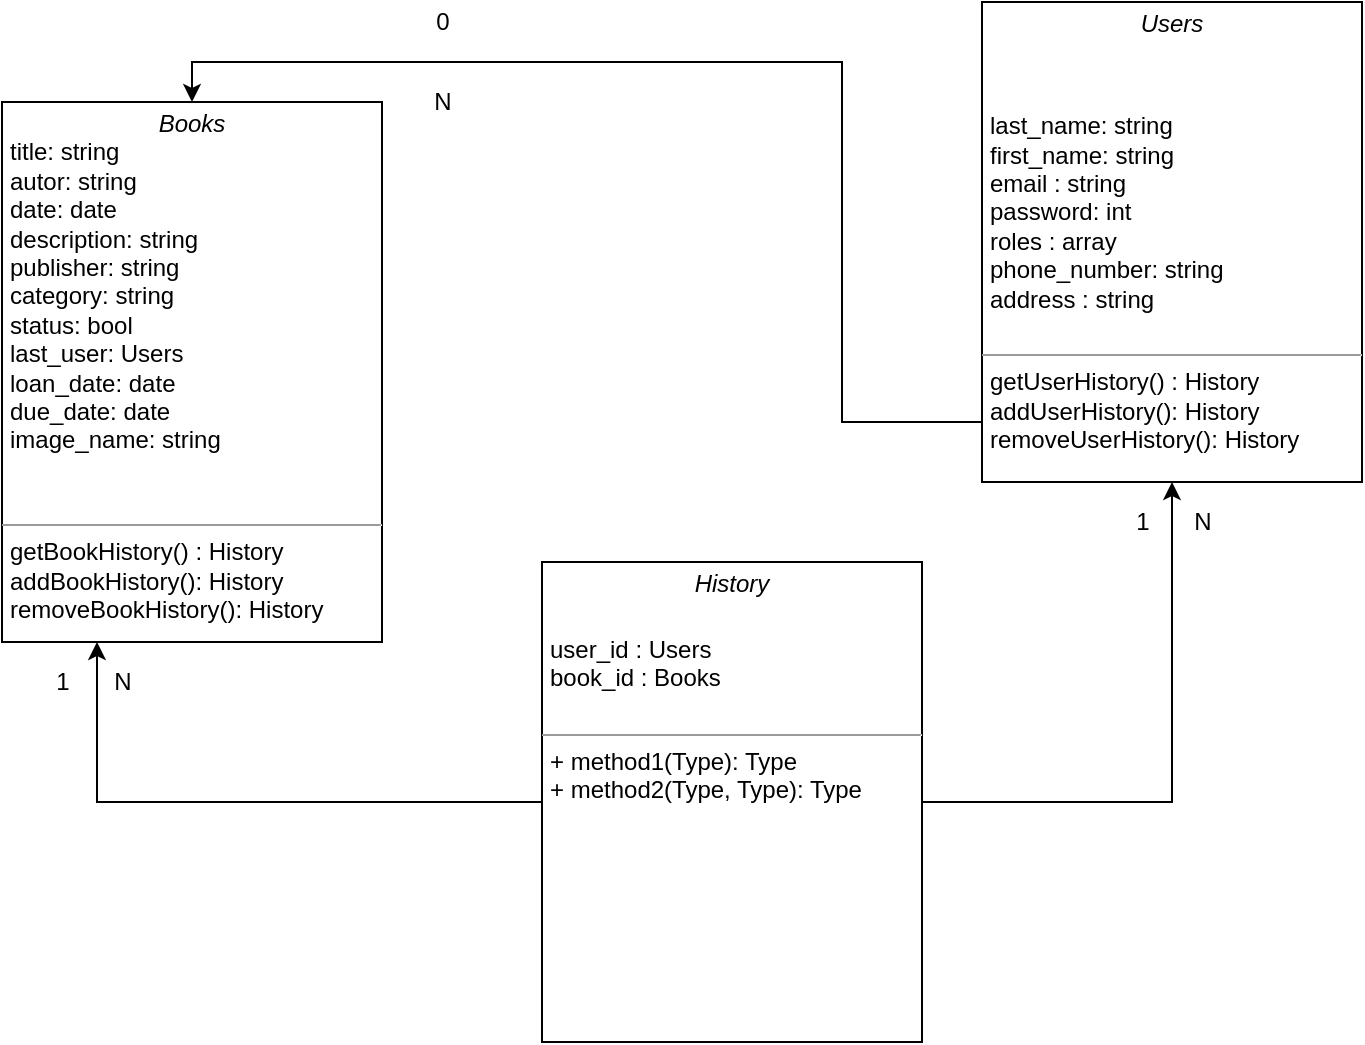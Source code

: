 <mxfile version="16.5.2" type="github">
  <diagram name="Page-1" id="c4acf3e9-155e-7222-9cf6-157b1a14988f">
    <mxGraphModel dx="611" dy="955" grid="1" gridSize="10" guides="1" tooltips="1" connect="1" arrows="1" fold="1" page="1" pageScale="1" pageWidth="850" pageHeight="1100" background="#FFFFFF" math="0" shadow="0">
      <root>
        <mxCell id="0" />
        <mxCell id="1" parent="0" />
        <mxCell id="F5lLnc7ygzaTVlUwpxh0-4" value="&lt;p style=&quot;margin: 0px ; margin-top: 4px ; text-align: center&quot;&gt;&lt;i&gt;Books&lt;/i&gt;&lt;/p&gt;&lt;p style=&quot;margin: 0px ; margin-left: 4px&quot;&gt;title: string&lt;/p&gt;&lt;p style=&quot;margin: 0px ; margin-left: 4px&quot;&gt;autor: string&lt;/p&gt;&lt;p style=&quot;margin: 0px ; margin-left: 4px&quot;&gt;date: date&lt;/p&gt;&lt;p style=&quot;margin: 0px ; margin-left: 4px&quot;&gt;description: string&lt;/p&gt;&lt;p style=&quot;margin: 0px ; margin-left: 4px&quot;&gt;publisher: string&lt;/p&gt;&lt;p style=&quot;margin: 0px ; margin-left: 4px&quot;&gt;category: string&lt;/p&gt;&lt;p style=&quot;margin: 0px ; margin-left: 4px&quot;&gt;status: bool&lt;/p&gt;&lt;p style=&quot;margin: 0px ; margin-left: 4px&quot;&gt;last_user: Users&lt;/p&gt;&lt;p style=&quot;margin: 0px ; margin-left: 4px&quot;&gt;loan_date: date&lt;/p&gt;&lt;p style=&quot;margin: 0px ; margin-left: 4px&quot;&gt;due_date: date&lt;/p&gt;&lt;p style=&quot;margin: 0px ; margin-left: 4px&quot;&gt;image_name: string&lt;/p&gt;&lt;p style=&quot;margin: 0px ; margin-left: 4px&quot;&gt;&lt;br&gt;&lt;/p&gt;&lt;p style=&quot;margin: 0px ; margin-left: 4px&quot;&gt;&lt;br&gt;&lt;/p&gt;&lt;hr size=&quot;1&quot;&gt;&lt;p style=&quot;margin: 0px 0px 0px 4px&quot;&gt;getBookHistory() : History&lt;br&gt;addBookHistory(): History&lt;/p&gt;&lt;p style=&quot;margin: 0px 0px 0px 4px&quot;&gt;removeBookHistory(): History&lt;/p&gt;" style="verticalAlign=top;align=left;overflow=fill;fontSize=12;fontFamily=Helvetica;html=1;rounded=0;shadow=0;comic=0;labelBackgroundColor=none;strokeWidth=1" parent="1" vertex="1">
          <mxGeometry x="60" y="360" width="190" height="270" as="geometry" />
        </mxCell>
        <mxCell id="F5lLnc7ygzaTVlUwpxh0-9" style="edgeStyle=orthogonalEdgeStyle;rounded=0;orthogonalLoop=1;jettySize=auto;html=1;entryX=0.5;entryY=0;entryDx=0;entryDy=0;fontColor=#000000;labelBackgroundColor=#000000;labelBorderColor=#000000;" parent="1" target="F5lLnc7ygzaTVlUwpxh0-4" edge="1">
          <mxGeometry relative="1" as="geometry">
            <mxPoint x="560" y="510" as="sourcePoint" />
            <Array as="points">
              <mxPoint x="560" y="520" />
              <mxPoint x="480" y="520" />
              <mxPoint x="480" y="340" />
              <mxPoint x="155" y="340" />
            </Array>
          </mxGeometry>
        </mxCell>
        <mxCell id="F5lLnc7ygzaTVlUwpxh0-10" value="0" style="text;html=1;align=center;verticalAlign=middle;resizable=0;points=[];autosize=1;fontColor=#000000;" parent="1" vertex="1">
          <mxGeometry x="270" y="310" width="20" height="20" as="geometry" />
        </mxCell>
        <mxCell id="F5lLnc7ygzaTVlUwpxh0-11" value="N" style="text;html=1;align=center;verticalAlign=middle;resizable=0;points=[];autosize=1;fontColor=#000000;" parent="1" vertex="1">
          <mxGeometry x="270" y="350" width="20" height="20" as="geometry" />
        </mxCell>
        <mxCell id="fcJT8QsjdSQvLdsAX7pg-1" value="&lt;p style=&quot;margin: 0px ; margin-top: 4px ; text-align: center&quot;&gt;&lt;i&gt;Users&lt;/i&gt;&lt;/p&gt;&lt;p style=&quot;margin: 0px ; margin-top: 4px ; text-align: center&quot;&gt;&lt;i&gt;&lt;br&gt;&lt;/i&gt;&lt;/p&gt;&lt;p style=&quot;margin: 0px ; margin-top: 4px ; text-align: center&quot;&gt;&lt;br&gt;&lt;/p&gt;&lt;p style=&quot;margin: 0px ; margin-left: 4px&quot;&gt;last_name: string&lt;/p&gt;&lt;p style=&quot;margin: 0px ; margin-left: 4px&quot;&gt;first_name: string&lt;/p&gt;&lt;p style=&quot;margin: 0px ; margin-left: 4px&quot;&gt;email : string&lt;/p&gt;&lt;p style=&quot;margin: 0px ; margin-left: 4px&quot;&gt;password: int&lt;/p&gt;&lt;p style=&quot;margin: 0px ; margin-left: 4px&quot;&gt;roles : array&lt;/p&gt;&lt;p style=&quot;margin: 0px 0px 0px 4px&quot;&gt;&lt;span&gt;phone_number: string&lt;/span&gt;&lt;br&gt;&lt;/p&gt;&lt;p style=&quot;margin: 0px ; margin-left: 4px&quot;&gt;&lt;span&gt;address : string&lt;/span&gt;&lt;br&gt;&lt;/p&gt;&lt;p style=&quot;margin: 0px ; margin-left: 4px&quot;&gt;&lt;br&gt;&lt;/p&gt;&lt;hr size=&quot;1&quot;&gt;&lt;p style=&quot;margin: 0px ; margin-left: 4px&quot;&gt;getUserHistory() : History&lt;br&gt;addUserHistory(): History&lt;/p&gt;&lt;p style=&quot;margin: 0px ; margin-left: 4px&quot;&gt;removeUserHistory(): History&lt;/p&gt;" style="verticalAlign=top;align=left;overflow=fill;fontSize=12;fontFamily=Helvetica;html=1;rounded=0;shadow=0;comic=0;labelBackgroundColor=none;strokeWidth=1" vertex="1" parent="1">
          <mxGeometry x="550" y="310" width="190" height="240" as="geometry" />
        </mxCell>
        <mxCell id="fcJT8QsjdSQvLdsAX7pg-3" style="edgeStyle=orthogonalEdgeStyle;rounded=0;orthogonalLoop=1;jettySize=auto;html=1;strokeColor=default;" edge="1" parent="1" source="fcJT8QsjdSQvLdsAX7pg-2" target="fcJT8QsjdSQvLdsAX7pg-1">
          <mxGeometry relative="1" as="geometry" />
        </mxCell>
        <mxCell id="fcJT8QsjdSQvLdsAX7pg-4" style="edgeStyle=orthogonalEdgeStyle;rounded=0;orthogonalLoop=1;jettySize=auto;html=1;exitX=0;exitY=0.5;exitDx=0;exitDy=0;entryX=0.25;entryY=1;entryDx=0;entryDy=0;strokeColor=default;" edge="1" parent="1" source="fcJT8QsjdSQvLdsAX7pg-2" target="F5lLnc7ygzaTVlUwpxh0-4">
          <mxGeometry relative="1" as="geometry" />
        </mxCell>
        <mxCell id="fcJT8QsjdSQvLdsAX7pg-2" value="&lt;p style=&quot;margin: 0px ; margin-top: 4px ; text-align: center&quot;&gt;&lt;i&gt;History&lt;/i&gt;&lt;/p&gt;&lt;p style=&quot;margin: 0px ; margin-top: 4px ; text-align: center&quot;&gt;&lt;br&gt;&lt;/p&gt;&lt;p style=&quot;margin: 0px ; margin-left: 4px&quot;&gt;user_id : Users&lt;/p&gt;&lt;p style=&quot;margin: 0px ; margin-left: 4px&quot;&gt;book_id : Books&lt;/p&gt;&lt;p style=&quot;margin: 0px ; margin-left: 4px&quot;&gt;&lt;br&gt;&lt;/p&gt;&lt;hr size=&quot;1&quot;&gt;&lt;p style=&quot;margin: 0px ; margin-left: 4px&quot;&gt;+ method1(Type): Type&lt;br&gt;+ method2(Type, Type): Type&lt;/p&gt;" style="verticalAlign=top;align=left;overflow=fill;fontSize=12;fontFamily=Helvetica;html=1;rounded=0;shadow=0;comic=0;labelBackgroundColor=none;strokeWidth=1" vertex="1" parent="1">
          <mxGeometry x="330" y="590" width="190" height="240" as="geometry" />
        </mxCell>
        <mxCell id="fcJT8QsjdSQvLdsAX7pg-5" value="1" style="text;html=1;align=center;verticalAlign=middle;resizable=0;points=[];autosize=1;strokeColor=none;fillColor=none;" vertex="1" parent="1">
          <mxGeometry x="80" y="640" width="20" height="20" as="geometry" />
        </mxCell>
        <mxCell id="fcJT8QsjdSQvLdsAX7pg-6" value="N" style="text;html=1;align=center;verticalAlign=middle;resizable=0;points=[];autosize=1;strokeColor=none;fillColor=none;" vertex="1" parent="1">
          <mxGeometry x="110" y="640" width="20" height="20" as="geometry" />
        </mxCell>
        <mxCell id="fcJT8QsjdSQvLdsAX7pg-7" value="1" style="text;html=1;align=center;verticalAlign=middle;resizable=0;points=[];autosize=1;strokeColor=none;fillColor=none;" vertex="1" parent="1">
          <mxGeometry x="620" y="560" width="20" height="20" as="geometry" />
        </mxCell>
        <mxCell id="fcJT8QsjdSQvLdsAX7pg-8" value="N" style="text;html=1;align=center;verticalAlign=middle;resizable=0;points=[];autosize=1;strokeColor=none;fillColor=none;" vertex="1" parent="1">
          <mxGeometry x="650" y="560" width="20" height="20" as="geometry" />
        </mxCell>
      </root>
    </mxGraphModel>
  </diagram>
</mxfile>
